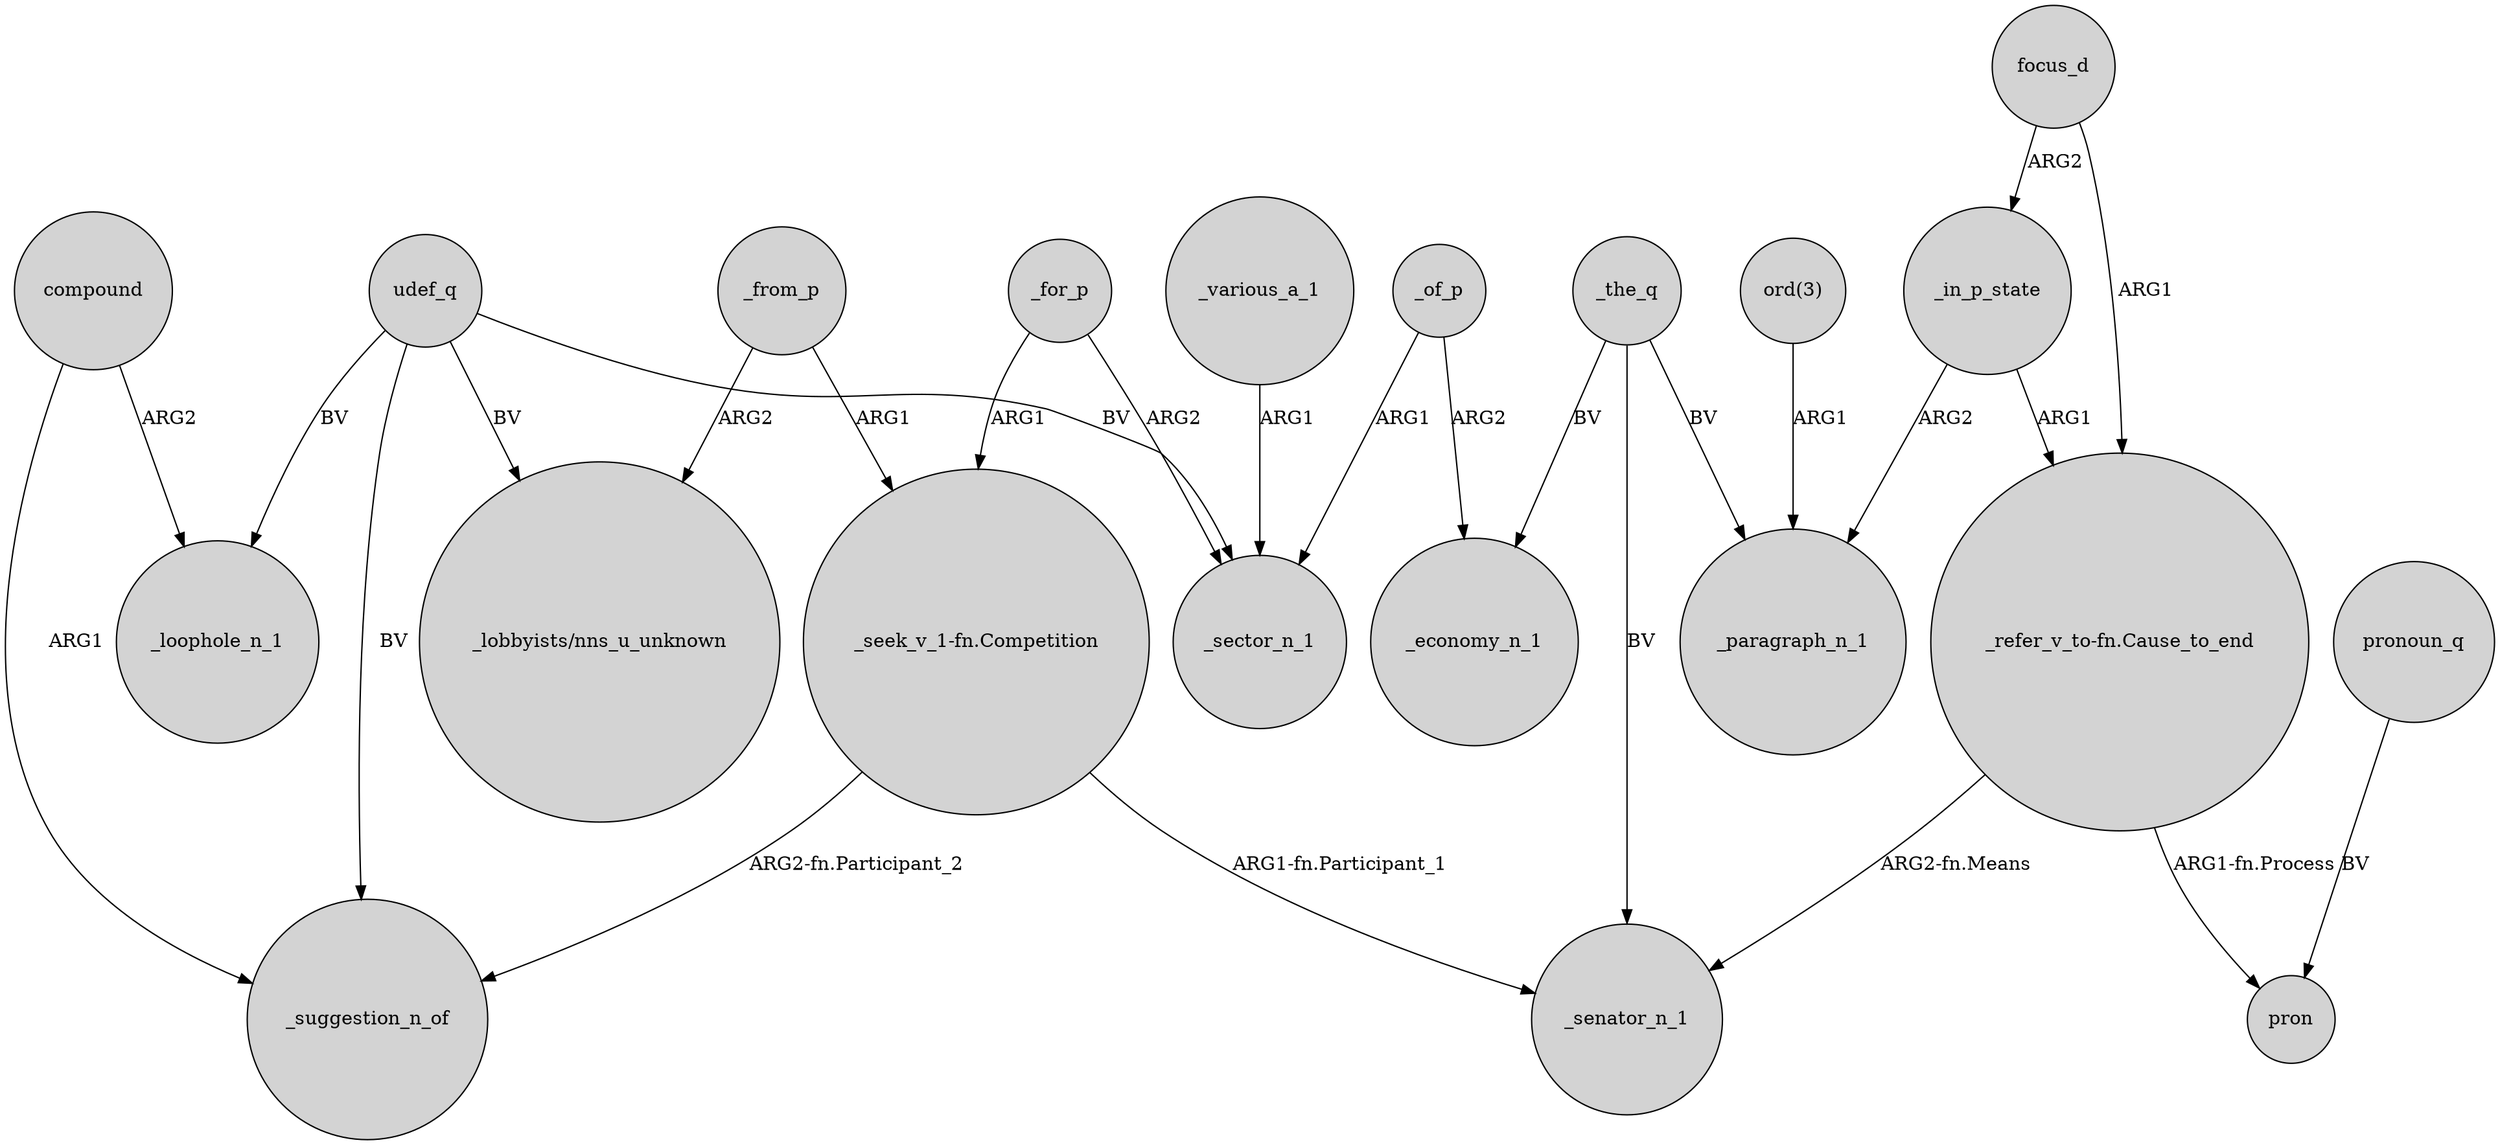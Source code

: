digraph {
	node [shape=circle style=filled]
	_from_p -> "_seek_v_1-fn.Competition" [label=ARG1]
	udef_q -> _loophole_n_1 [label=BV]
	focus_d -> _in_p_state [label=ARG2]
	"_refer_v_to-fn.Cause_to_end" -> pron [label="ARG1-fn.Process"]
	_from_p -> "_lobbyists/nns_u_unknown" [label=ARG2]
	_for_p -> "_seek_v_1-fn.Competition" [label=ARG1]
	udef_q -> _sector_n_1 [label=BV]
	pronoun_q -> pron [label=BV]
	_the_q -> _paragraph_n_1 [label=BV]
	udef_q -> _suggestion_n_of [label=BV]
	_in_p_state -> _paragraph_n_1 [label=ARG2]
	_of_p -> _sector_n_1 [label=ARG1]
	compound -> _loophole_n_1 [label=ARG2]
	"_seek_v_1-fn.Competition" -> _suggestion_n_of [label="ARG2-fn.Participant_2"]
	"_refer_v_to-fn.Cause_to_end" -> _senator_n_1 [label="ARG2-fn.Means"]
	_for_p -> _sector_n_1 [label=ARG2]
	_various_a_1 -> _sector_n_1 [label=ARG1]
	"ord(3)" -> _paragraph_n_1 [label=ARG1]
	_of_p -> _economy_n_1 [label=ARG2]
	"_seek_v_1-fn.Competition" -> _senator_n_1 [label="ARG1-fn.Participant_1"]
	compound -> _suggestion_n_of [label=ARG1]
	_the_q -> _senator_n_1 [label=BV]
	_in_p_state -> "_refer_v_to-fn.Cause_to_end" [label=ARG1]
	udef_q -> "_lobbyists/nns_u_unknown" [label=BV]
	_the_q -> _economy_n_1 [label=BV]
	focus_d -> "_refer_v_to-fn.Cause_to_end" [label=ARG1]
}

